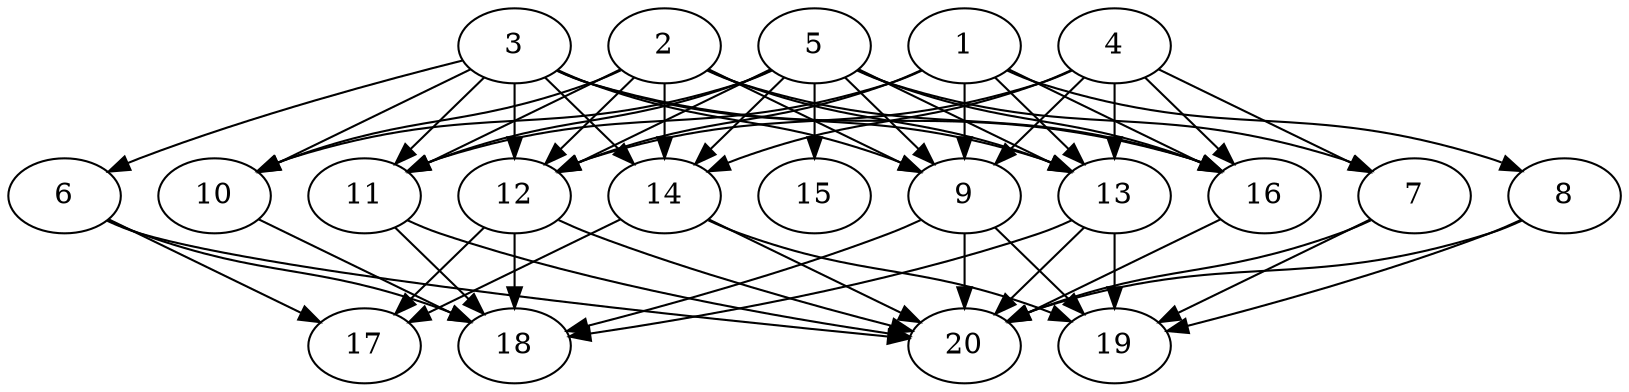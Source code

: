 // DAG automatically generated by daggen at Thu Oct  3 13:58:43 2019
// ./daggen --dot -n 20 --ccr 0.4 --fat 0.7 --regular 0.5 --density 0.9 --mindata 5242880 --maxdata 52428800 
digraph G {
  1 [size="118228480", alpha="0.16", expect_size="47291392"] 
  1 -> 8 [size ="47291392"]
  1 -> 9 [size ="47291392"]
  1 -> 11 [size ="47291392"]
  1 -> 12 [size ="47291392"]
  1 -> 13 [size ="47291392"]
  1 -> 16 [size ="47291392"]
  2 [size="95989760", alpha="0.03", expect_size="38395904"] 
  2 -> 9 [size ="38395904"]
  2 -> 10 [size ="38395904"]
  2 -> 11 [size ="38395904"]
  2 -> 12 [size ="38395904"]
  2 -> 13 [size ="38395904"]
  2 -> 14 [size ="38395904"]
  2 -> 16 [size ="38395904"]
  3 [size="51760640", alpha="0.15", expect_size="20704256"] 
  3 -> 6 [size ="20704256"]
  3 -> 9 [size ="20704256"]
  3 -> 10 [size ="20704256"]
  3 -> 11 [size ="20704256"]
  3 -> 12 [size ="20704256"]
  3 -> 13 [size ="20704256"]
  3 -> 14 [size ="20704256"]
  3 -> 16 [size ="20704256"]
  4 [size="83563520", alpha="0.03", expect_size="33425408"] 
  4 -> 7 [size ="33425408"]
  4 -> 9 [size ="33425408"]
  4 -> 12 [size ="33425408"]
  4 -> 13 [size ="33425408"]
  4 -> 14 [size ="33425408"]
  4 -> 16 [size ="33425408"]
  5 [size="25310720", alpha="0.01", expect_size="10124288"] 
  5 -> 7 [size ="10124288"]
  5 -> 9 [size ="10124288"]
  5 -> 10 [size ="10124288"]
  5 -> 11 [size ="10124288"]
  5 -> 12 [size ="10124288"]
  5 -> 13 [size ="10124288"]
  5 -> 14 [size ="10124288"]
  5 -> 15 [size ="10124288"]
  5 -> 16 [size ="10124288"]
  6 [size="14666240", alpha="0.02", expect_size="5866496"] 
  6 -> 17 [size ="5866496"]
  6 -> 18 [size ="5866496"]
  6 -> 20 [size ="5866496"]
  7 [size="77870080", alpha="0.19", expect_size="31148032"] 
  7 -> 19 [size ="31148032"]
  7 -> 20 [size ="31148032"]
  8 [size="20318720", alpha="0.04", expect_size="8127488"] 
  8 -> 19 [size ="8127488"]
  8 -> 20 [size ="8127488"]
  9 [size="44062720", alpha="0.05", expect_size="17625088"] 
  9 -> 18 [size ="17625088"]
  9 -> 19 [size ="17625088"]
  9 -> 20 [size ="17625088"]
  10 [size="130114560", alpha="0.04", expect_size="52045824"] 
  10 -> 18 [size ="52045824"]
  11 [size="60500480", alpha="0.10", expect_size="24200192"] 
  11 -> 18 [size ="24200192"]
  11 -> 20 [size ="24200192"]
  12 [size="38164480", alpha="0.15", expect_size="15265792"] 
  12 -> 17 [size ="15265792"]
  12 -> 18 [size ="15265792"]
  12 -> 20 [size ="15265792"]
  13 [size="53253120", alpha="0.11", expect_size="21301248"] 
  13 -> 18 [size ="21301248"]
  13 -> 19 [size ="21301248"]
  13 -> 20 [size ="21301248"]
  14 [size="23152640", alpha="0.06", expect_size="9261056"] 
  14 -> 17 [size ="9261056"]
  14 -> 19 [size ="9261056"]
  14 -> 20 [size ="9261056"]
  15 [size="43100160", alpha="0.03", expect_size="17240064"] 
  16 [size="49392640", alpha="0.05", expect_size="19757056"] 
  16 -> 20 [size ="19757056"]
  17 [size="58882560", alpha="0.01", expect_size="23553024"] 
  18 [size="50339840", alpha="0.19", expect_size="20135936"] 
  19 [size="74908160", alpha="0.02", expect_size="29963264"] 
  20 [size="104903680", alpha="0.06", expect_size="41961472"] 
}

